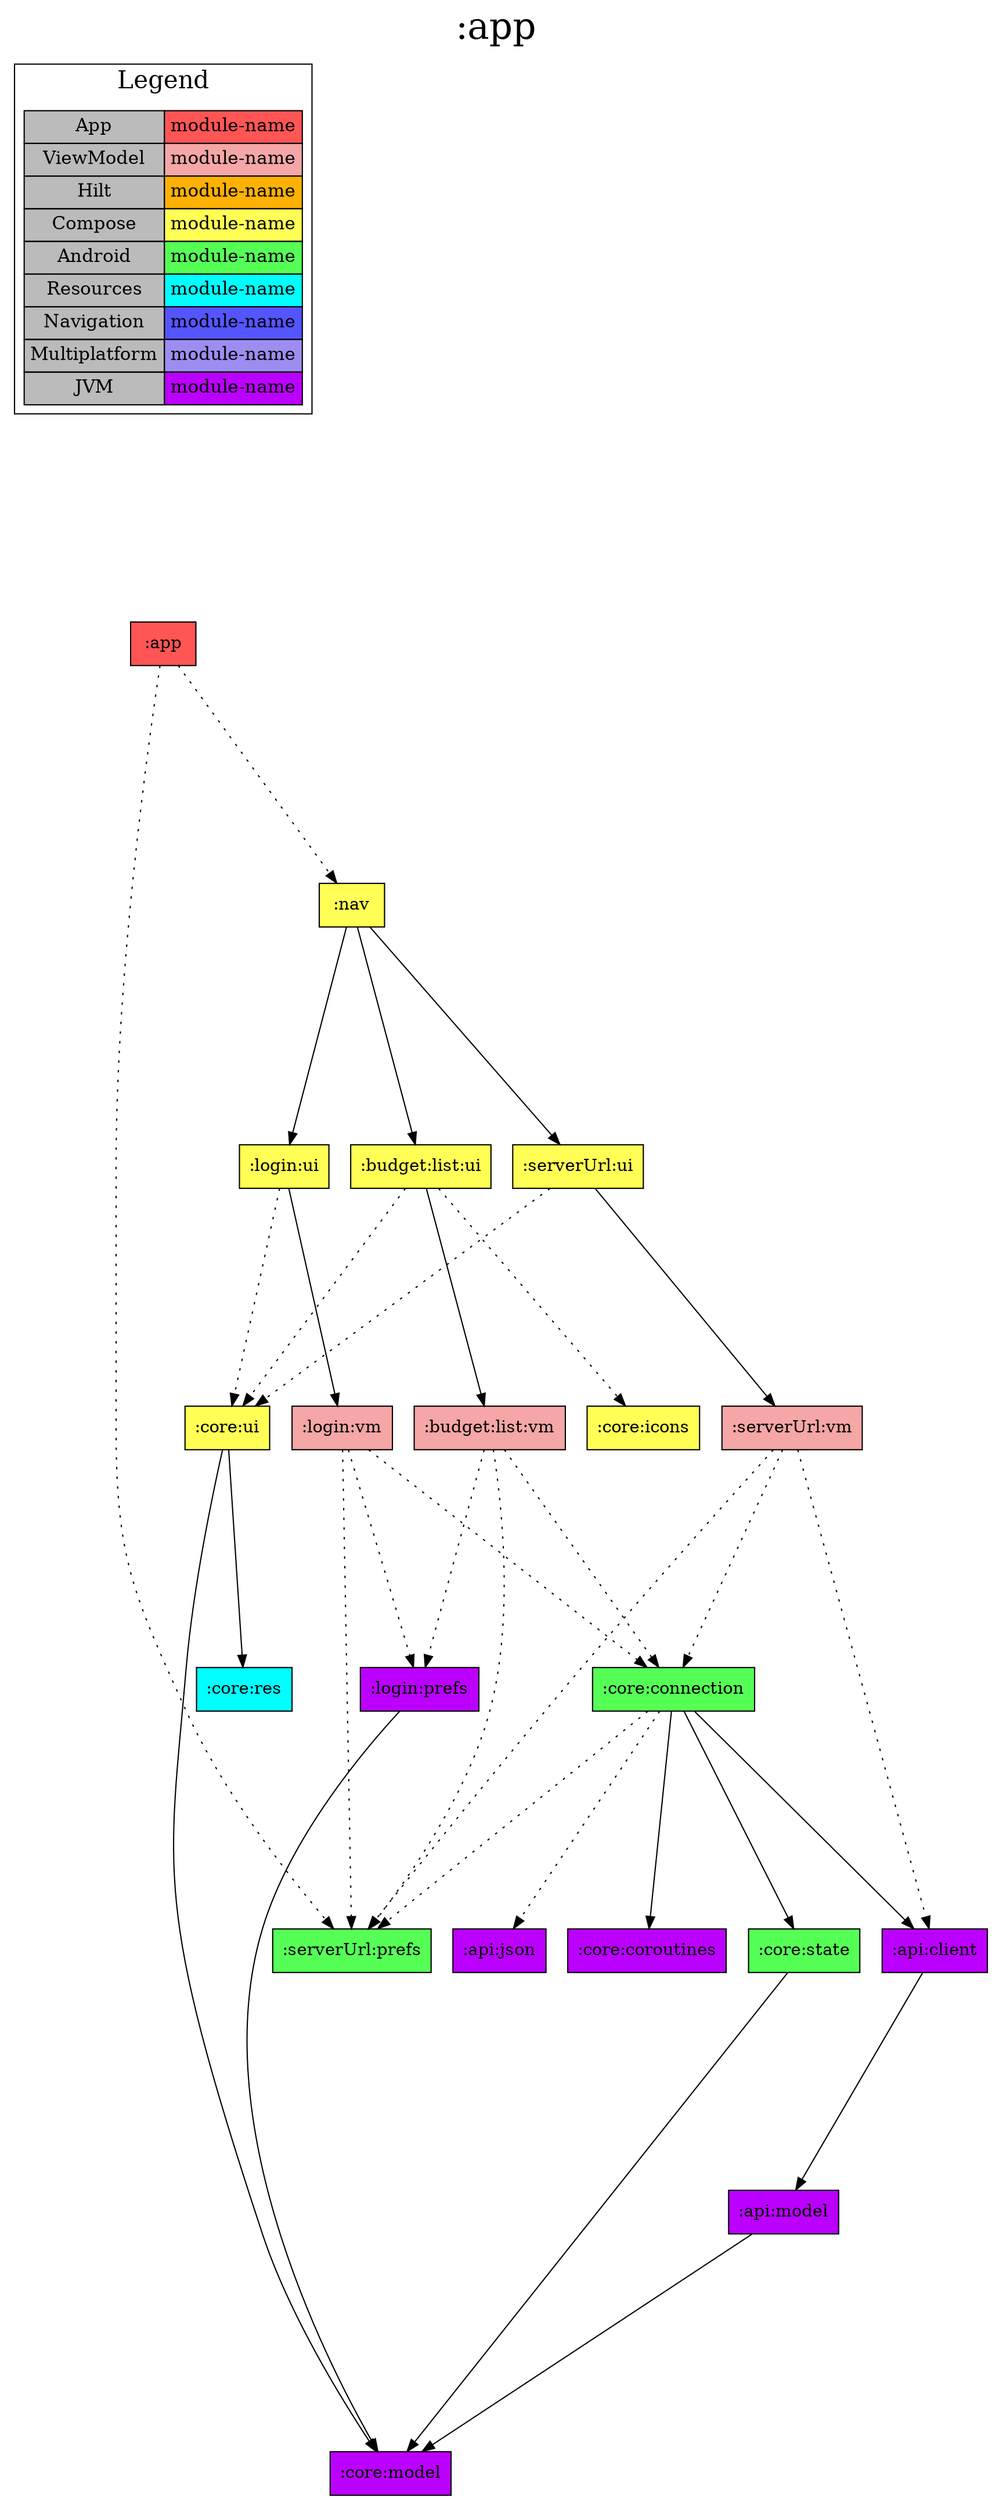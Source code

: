 digraph {
edge ["dir"="forward"]
graph ["dpi"="100","label"=":app","labelloc"="t","fontsize"="30","ranksep"="2.5","rankdir"="TB"]
node ["style"="filled"]
":app" ["shape"="box","fillcolor"="#FF5555"]
":nav" ["fillcolor"="#FFFF55","shape"="box"]
":budget:list:ui" ["fillcolor"="#FFFF55","shape"="box"]
":budget:list:vm" ["fillcolor"="#F5A6A6","shape"="box"]
":core:connection" ["fillcolor"="#55FF55","shape"="box"]
":api:client" ["fillcolor"="#BB00FF","shape"="box"]
":api:model" ["fillcolor"="#BB00FF","shape"="box"]
":core:model" ["fillcolor"="#BB00FF","shape"="box"]
":core:coroutines" ["fillcolor"="#BB00FF","shape"="box"]
":core:state" ["fillcolor"="#55FF55","shape"="box"]
":api:json" ["fillcolor"="#BB00FF","shape"="box"]
":serverUrl:prefs" ["fillcolor"="#55FF55","shape"="box"]
":login:prefs" ["fillcolor"="#BB00FF","shape"="box"]
":core:icons" ["fillcolor"="#FFFF55","shape"="box"]
":core:ui" ["fillcolor"="#FFFF55","shape"="box"]
":core:res" ["fillcolor"="#00FFFF","shape"="box"]
":login:ui" ["fillcolor"="#FFFF55","shape"="box"]
":login:vm" ["fillcolor"="#F5A6A6","shape"="box"]
":serverUrl:ui" ["fillcolor"="#FFFF55","shape"="box"]
":serverUrl:vm" ["fillcolor"="#F5A6A6","shape"="box"]
{
edge ["dir"="none"]
graph ["rank"="same"]
":app"
}
":app" -> ":nav" ["style"="dotted"]
":app" -> ":serverUrl:prefs" ["style"="dotted"]
":nav" -> ":budget:list:ui"
":nav" -> ":login:ui"
":nav" -> ":serverUrl:ui"
":budget:list:ui" -> ":budget:list:vm"
":budget:list:ui" -> ":core:icons" ["style"="dotted"]
":budget:list:ui" -> ":core:ui" ["style"="dotted"]
":budget:list:vm" -> ":core:connection" ["style"="dotted"]
":budget:list:vm" -> ":login:prefs" ["style"="dotted"]
":budget:list:vm" -> ":serverUrl:prefs" ["style"="dotted"]
":core:connection" -> ":api:client"
":core:connection" -> ":core:coroutines"
":core:connection" -> ":core:state"
":core:connection" -> ":api:json" ["style"="dotted"]
":core:connection" -> ":serverUrl:prefs" ["style"="dotted"]
":api:client" -> ":api:model"
":api:model" -> ":core:model"
":core:state" -> ":core:model"
":login:prefs" -> ":core:model"
":core:ui" -> ":core:model"
":core:ui" -> ":core:res"
":login:ui" -> ":login:vm"
":login:ui" -> ":core:ui" ["style"="dotted"]
":login:vm" -> ":core:connection" ["style"="dotted"]
":login:vm" -> ":login:prefs" ["style"="dotted"]
":login:vm" -> ":serverUrl:prefs" ["style"="dotted"]
":serverUrl:ui" -> ":serverUrl:vm"
":serverUrl:ui" -> ":core:ui" ["style"="dotted"]
":serverUrl:vm" -> ":api:client" ["style"="dotted"]
":serverUrl:vm" -> ":core:connection" ["style"="dotted"]
":serverUrl:vm" -> ":serverUrl:prefs" ["style"="dotted"]
subgraph "cluster_legend" {
edge ["dir"="none"]
graph ["label"="Legend","fontsize"="20"]
"Legend" ["style"="filled","fillcolor"="#bbbbbb","shape"="none","margin"="0","fontsize"="15","label"=<
<TABLE BORDER="0" CELLBORDER="1" CELLSPACING="0" CELLPADDING="4">
<TR><TD>App</TD><TD BGCOLOR="#FF5555">module-name</TD></TR>
<TR><TD>ViewModel</TD><TD BGCOLOR="#F5A6A6">module-name</TD></TR>
<TR><TD>Hilt</TD><TD BGCOLOR="#FCB103">module-name</TD></TR>
<TR><TD>Compose</TD><TD BGCOLOR="#FFFF55">module-name</TD></TR>
<TR><TD>Android</TD><TD BGCOLOR="#55FF55">module-name</TD></TR>
<TR><TD>Resources</TD><TD BGCOLOR="#00FFFF">module-name</TD></TR>
<TR><TD>Navigation</TD><TD BGCOLOR="#5555FF">module-name</TD></TR>
<TR><TD>Multiplatform</TD><TD BGCOLOR="#9D8DF1">module-name</TD></TR>
<TR><TD>JVM</TD><TD BGCOLOR="#BB00FF">module-name</TD></TR>
</TABLE>
>]
} -> ":app" ["style"="invis"]
}